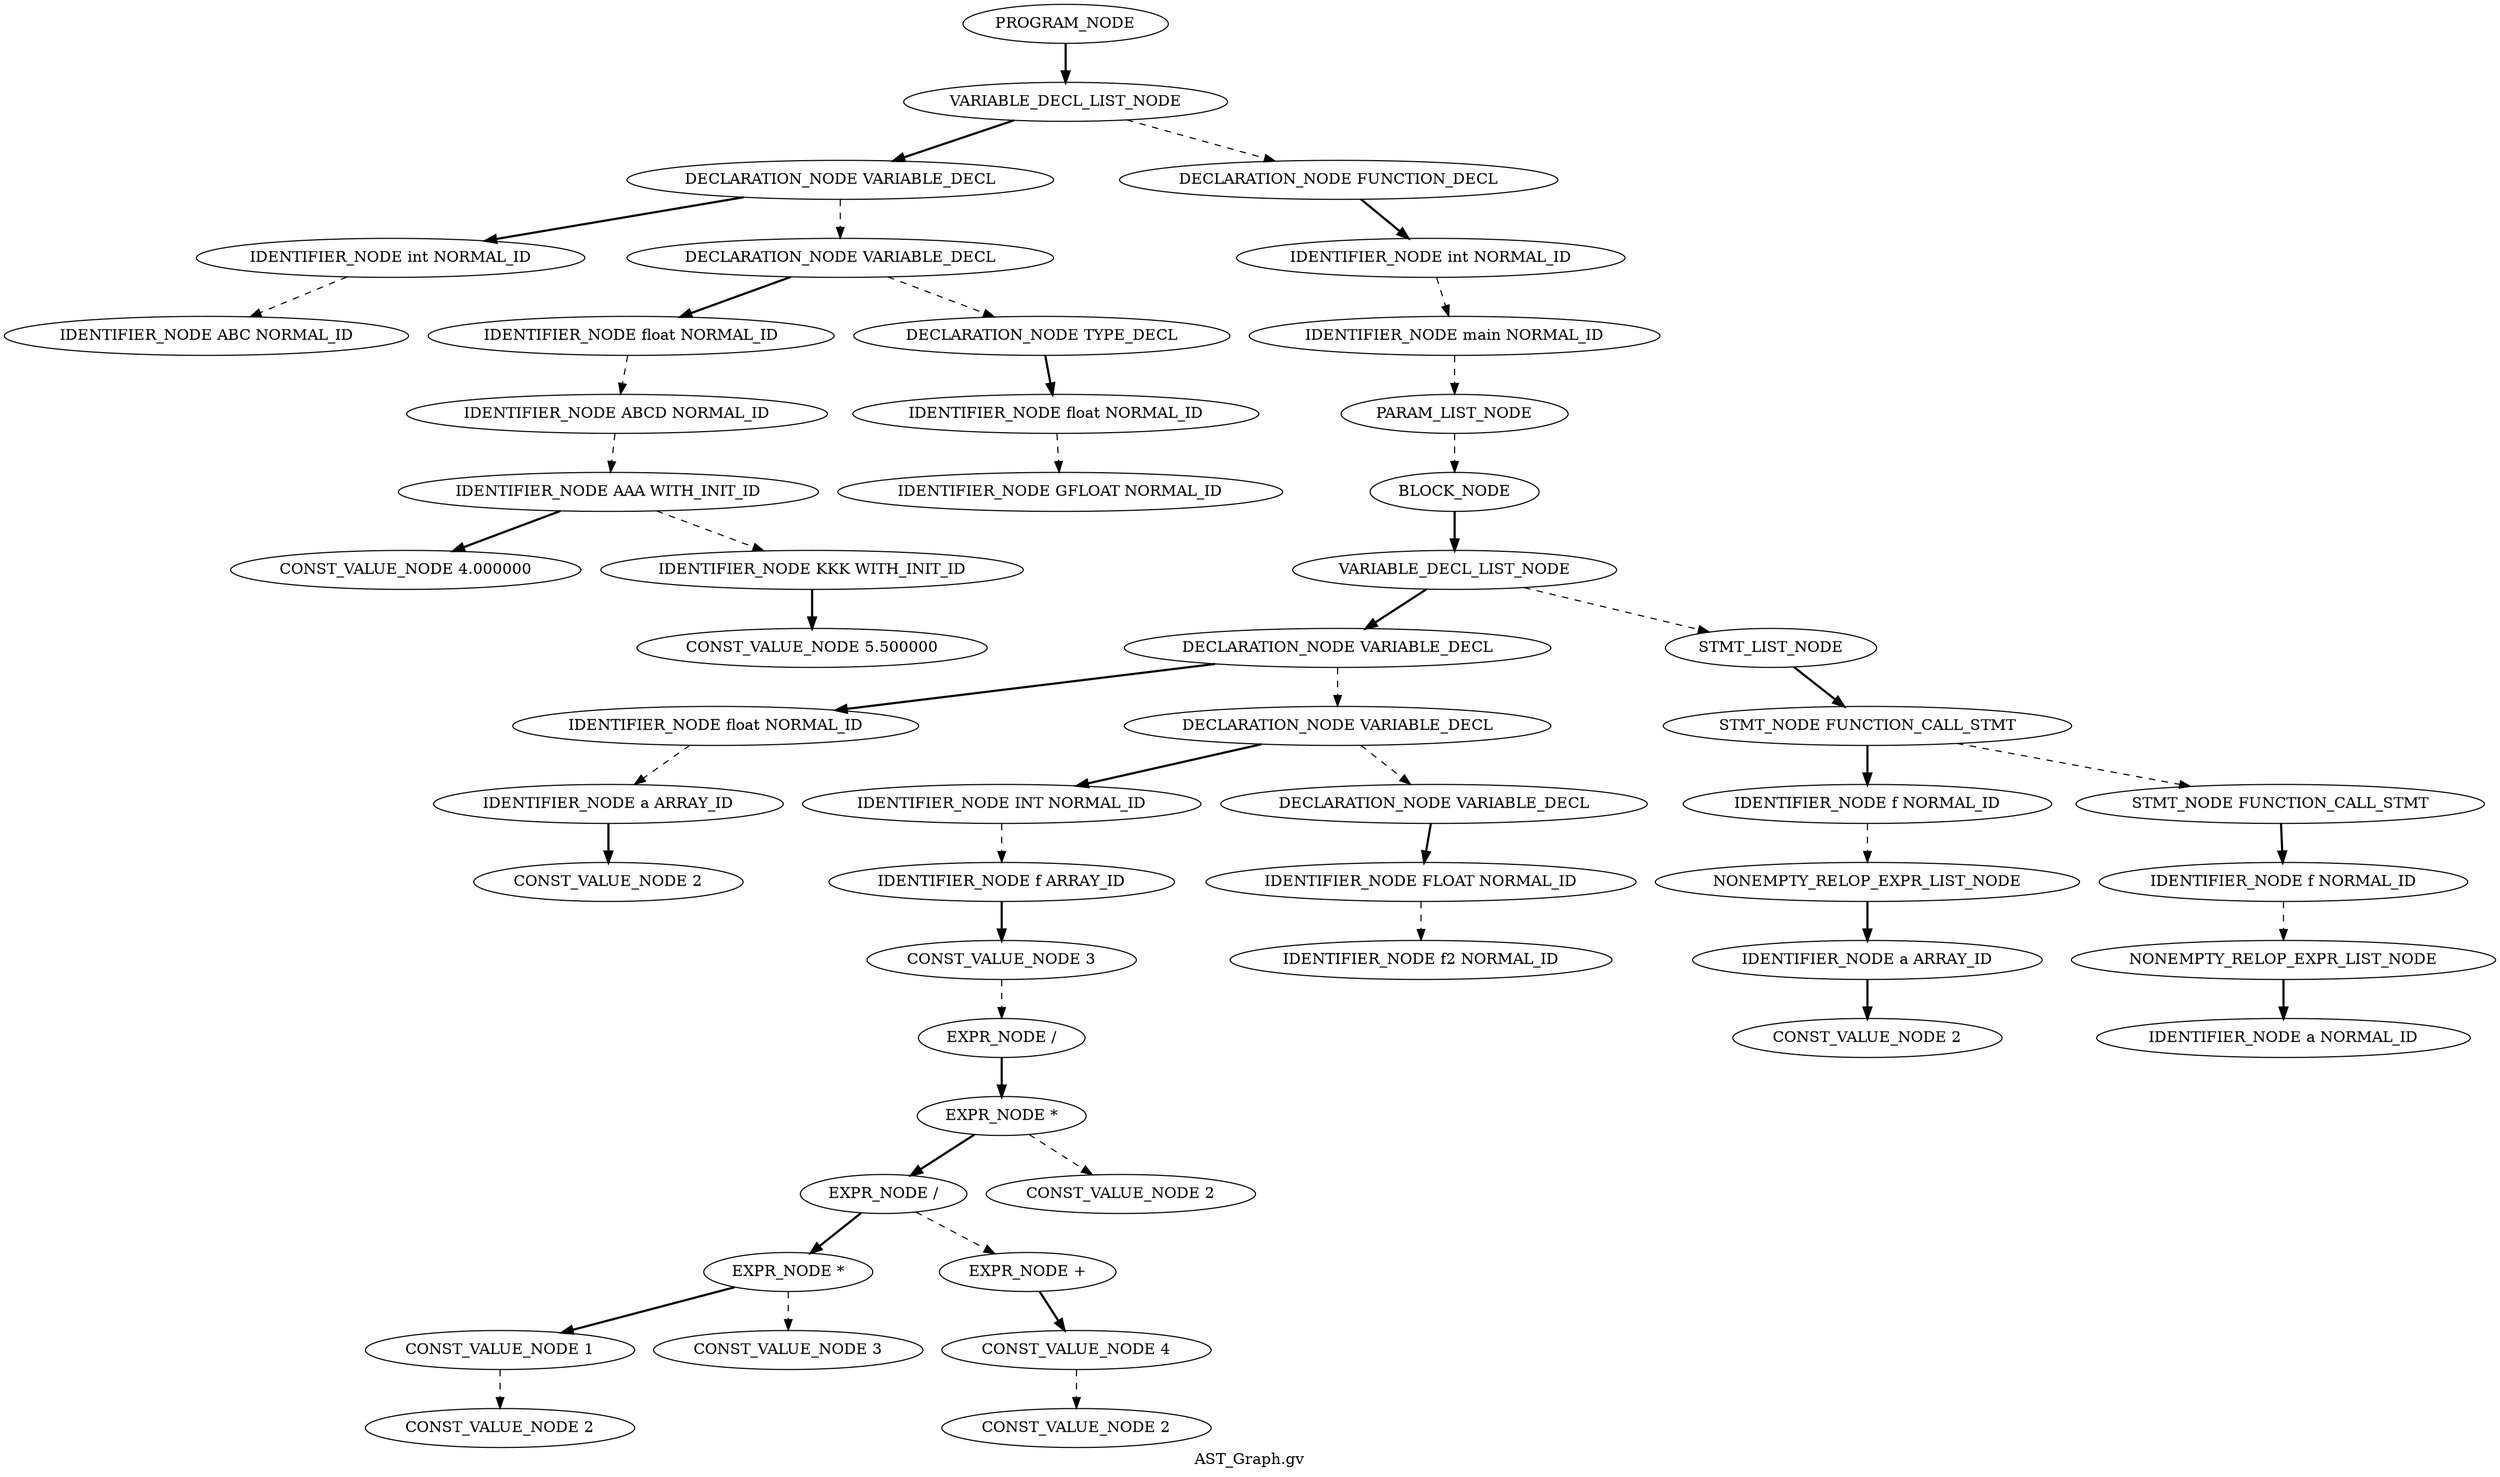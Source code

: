 Digraph AST
{
label = "AST_Graph.gv"
node0 [label ="PROGRAM_NODE"]
node1 [label ="VARIABLE_DECL_LIST_NODE"]
node2 [label ="DECLARATION_NODE VARIABLE_DECL"]
node3 [label ="IDENTIFIER_NODE int NORMAL_ID"]
node4 [label ="IDENTIFIER_NODE ABC NORMAL_ID"]
node3 -> node4 [style = dashed]
node2 -> node3 [style = bold]
node5 [label ="DECLARATION_NODE VARIABLE_DECL"]
node6 [label ="IDENTIFIER_NODE float NORMAL_ID"]
node7 [label ="IDENTIFIER_NODE ABCD NORMAL_ID"]
node8 [label ="IDENTIFIER_NODE AAA WITH_INIT_ID"]
node9 [label ="CONST_VALUE_NODE 4.000000"]
node8 -> node9 [style = bold]
node10 [label ="IDENTIFIER_NODE KKK WITH_INIT_ID"]
node11 [label ="CONST_VALUE_NODE 5.500000"]
node10 -> node11 [style = bold]
node8 -> node10 [style = dashed]
node7 -> node8 [style = dashed]
node6 -> node7 [style = dashed]
node5 -> node6 [style = bold]
node12 [label ="DECLARATION_NODE TYPE_DECL"]
node13 [label ="IDENTIFIER_NODE float NORMAL_ID"]
node14 [label ="IDENTIFIER_NODE GFLOAT NORMAL_ID"]
node13 -> node14 [style = dashed]
node12 -> node13 [style = bold]
node5 -> node12 [style = dashed]
node2 -> node5 [style = dashed]
node1 -> node2 [style = bold]
node15 [label ="DECLARATION_NODE FUNCTION_DECL"]
node16 [label ="IDENTIFIER_NODE int NORMAL_ID"]
node17 [label ="IDENTIFIER_NODE main NORMAL_ID"]
node18 [label ="PARAM_LIST_NODE"]
node19 [label ="BLOCK_NODE"]
node20 [label ="VARIABLE_DECL_LIST_NODE"]
node21 [label ="DECLARATION_NODE VARIABLE_DECL"]
node22 [label ="IDENTIFIER_NODE float NORMAL_ID"]
node23 [label ="IDENTIFIER_NODE a ARRAY_ID"]
node24 [label ="CONST_VALUE_NODE 2"]
node23 -> node24 [style = bold]
node22 -> node23 [style = dashed]
node21 -> node22 [style = bold]
node25 [label ="DECLARATION_NODE VARIABLE_DECL"]
node26 [label ="IDENTIFIER_NODE INT NORMAL_ID"]
node27 [label ="IDENTIFIER_NODE f ARRAY_ID"]
node28 [label ="CONST_VALUE_NODE 3"]
node29 [label ="EXPR_NODE /"]
node30 [label ="EXPR_NODE *"]
node31 [label ="EXPR_NODE /"]
node32 [label ="EXPR_NODE *"]
node33 [label ="CONST_VALUE_NODE 1"]
node34 [label ="CONST_VALUE_NODE 2"]
node33 -> node34 [style = dashed]
node32 -> node33 [style = bold]
node35 [label ="CONST_VALUE_NODE 3"]
node32 -> node35 [style = dashed]
node31 -> node32 [style = bold]
node36 [label ="EXPR_NODE +"]
node37 [label ="CONST_VALUE_NODE 4"]
node38 [label ="CONST_VALUE_NODE 2"]
node37 -> node38 [style = dashed]
node36 -> node37 [style = bold]
node31 -> node36 [style = dashed]
node30 -> node31 [style = bold]
node39 [label ="CONST_VALUE_NODE 2"]
node30 -> node39 [style = dashed]
node29 -> node30 [style = bold]
node28 -> node29 [style = dashed]
node27 -> node28 [style = bold]
node26 -> node27 [style = dashed]
node25 -> node26 [style = bold]
node40 [label ="DECLARATION_NODE VARIABLE_DECL"]
node41 [label ="IDENTIFIER_NODE FLOAT NORMAL_ID"]
node42 [label ="IDENTIFIER_NODE f2 NORMAL_ID"]
node41 -> node42 [style = dashed]
node40 -> node41 [style = bold]
node25 -> node40 [style = dashed]
node21 -> node25 [style = dashed]
node20 -> node21 [style = bold]
node43 [label ="STMT_LIST_NODE"]
node44 [label ="STMT_NODE FUNCTION_CALL_STMT"]
node45 [label ="IDENTIFIER_NODE f NORMAL_ID"]
node46 [label ="NONEMPTY_RELOP_EXPR_LIST_NODE"]
node47 [label ="IDENTIFIER_NODE a ARRAY_ID"]
node48 [label ="CONST_VALUE_NODE 2"]
node47 -> node48 [style = bold]
node46 -> node47 [style = bold]
node45 -> node46 [style = dashed]
node44 -> node45 [style = bold]
node49 [label ="STMT_NODE FUNCTION_CALL_STMT"]
node50 [label ="IDENTIFIER_NODE f NORMAL_ID"]
node51 [label ="NONEMPTY_RELOP_EXPR_LIST_NODE"]
node52 [label ="IDENTIFIER_NODE a NORMAL_ID"]
node51 -> node52 [style = bold]
node50 -> node51 [style = dashed]
node49 -> node50 [style = bold]
node44 -> node49 [style = dashed]
node43 -> node44 [style = bold]
node20 -> node43 [style = dashed]
node19 -> node20 [style = bold]
node18 -> node19 [style = dashed]
node17 -> node18 [style = dashed]
node16 -> node17 [style = dashed]
node15 -> node16 [style = bold]
node1 -> node15 [style = dashed]
node0 -> node1 [style = bold]
}
